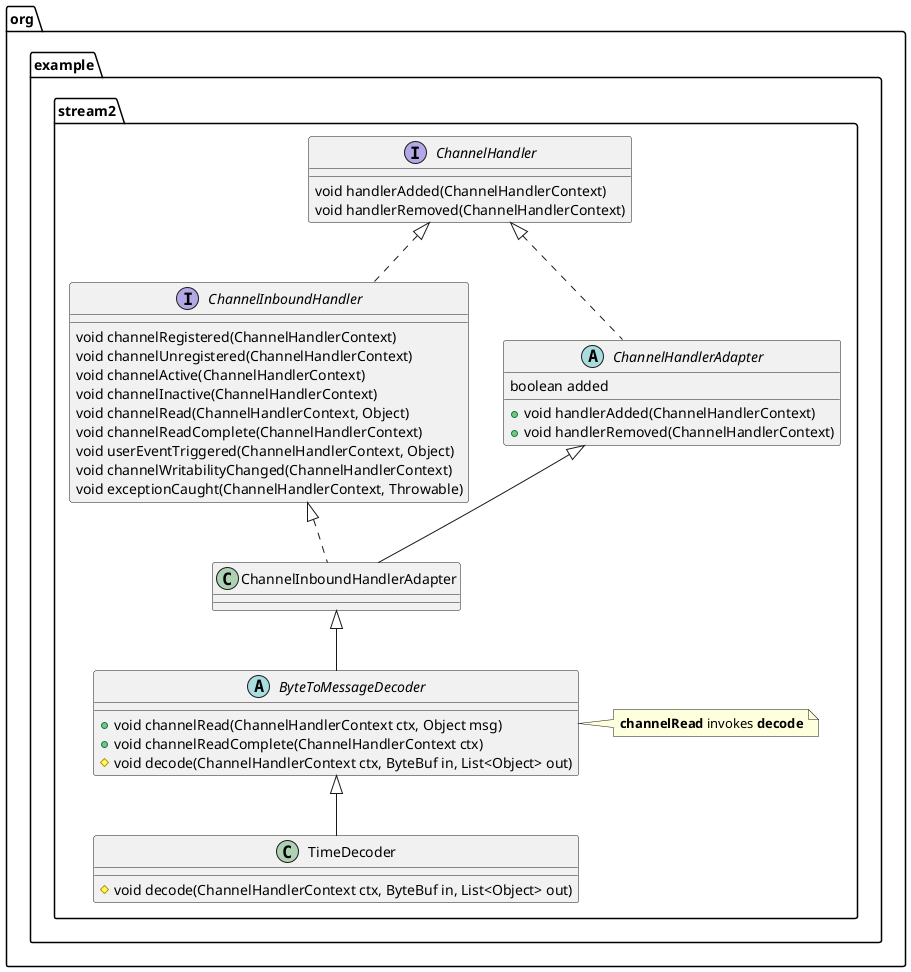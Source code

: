 @startuml

package "org.example.stream2" {
    ChannelHandler <|.. ChannelInboundHandler
    ChannelHandler <|.. ChannelHandlerAdapter
    ChannelInboundHandler <|.. ChannelInboundHandlerAdapter
    ChannelHandlerAdapter <|-- ChannelInboundHandlerAdapter
    ChannelInboundHandlerAdapter <|-- ByteToMessageDecoder
    ByteToMessageDecoder <|-- TimeDecoder

    interface ChannelHandler {
         void handlerAdded(ChannelHandlerContext)
         void handlerRemoved(ChannelHandlerContext)
    }

    abstract class ChannelHandlerAdapter {
        boolean added

        + void handlerAdded(ChannelHandlerContext)
        + void handlerRemoved(ChannelHandlerContext)
    }

    interface ChannelInboundHandler {
        void channelRegistered(ChannelHandlerContext)
        void channelUnregistered(ChannelHandlerContext)
        void channelActive(ChannelHandlerContext)
        void channelInactive(ChannelHandlerContext)
        void channelRead(ChannelHandlerContext, Object)
        void channelReadComplete(ChannelHandlerContext)
        void userEventTriggered(ChannelHandlerContext, Object)
        void channelWritabilityChanged(ChannelHandlerContext)
        void exceptionCaught(ChannelHandlerContext, Throwable)
    }

    class ChannelInboundHandlerAdapter { }

    abstract class ByteToMessageDecoder {
        + void channelRead(ChannelHandlerContext ctx, Object msg)
        + void channelReadComplete(ChannelHandlerContext ctx)
        # void decode(ChannelHandlerContext ctx, ByteBuf in, List<Object> out)
    }
    note right of ByteToMessageDecoder : <b>channelRead</b> invokes <b>decode</b>

    class TimeDecoder {
        # void decode(ChannelHandlerContext ctx, ByteBuf in, List<Object> out)
    }
}

@enduml